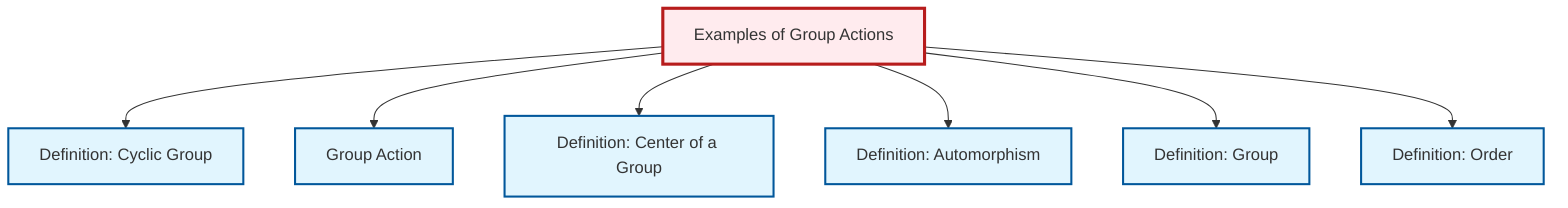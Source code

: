 graph TD
    classDef definition fill:#e1f5fe,stroke:#01579b,stroke-width:2px
    classDef theorem fill:#f3e5f5,stroke:#4a148c,stroke-width:2px
    classDef axiom fill:#fff3e0,stroke:#e65100,stroke-width:2px
    classDef example fill:#e8f5e9,stroke:#1b5e20,stroke-width:2px
    classDef current fill:#ffebee,stroke:#b71c1c,stroke-width:3px
    def-automorphism["Definition: Automorphism"]:::definition
    def-center-of-group["Definition: Center of a Group"]:::definition
    def-cyclic-group["Definition: Cyclic Group"]:::definition
    def-order["Definition: Order"]:::definition
    def-group-action["Group Action"]:::definition
    ex-group-action-examples["Examples of Group Actions"]:::example
    def-group["Definition: Group"]:::definition
    ex-group-action-examples --> def-cyclic-group
    ex-group-action-examples --> def-group-action
    ex-group-action-examples --> def-center-of-group
    ex-group-action-examples --> def-automorphism
    ex-group-action-examples --> def-group
    ex-group-action-examples --> def-order
    class ex-group-action-examples current